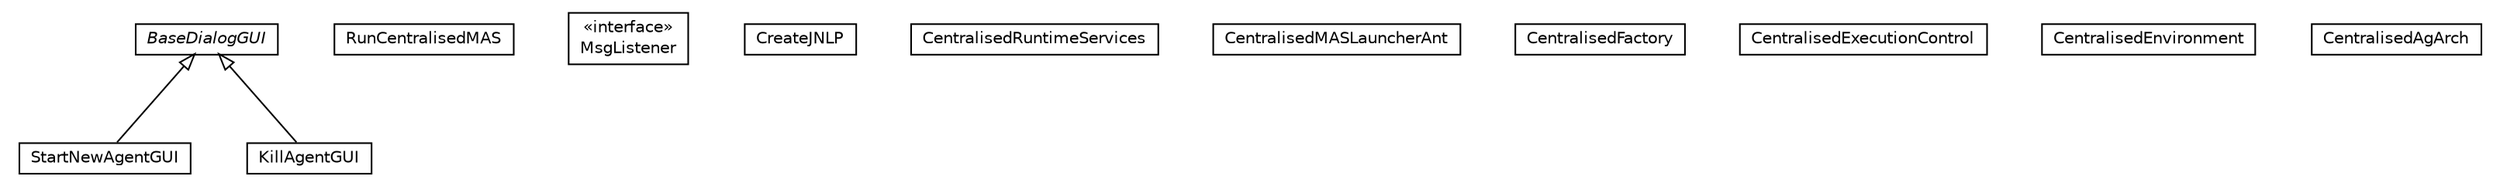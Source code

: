 #!/usr/local/bin/dot
#
# Class diagram 
# Generated by UMLGraph version R5_6_6-1-g9240c4 (http://www.umlgraph.org/)
#

digraph G {
	edge [fontname="Helvetica",fontsize=10,labelfontname="Helvetica",labelfontsize=10];
	node [fontname="Helvetica",fontsize=10,shape=plaintext];
	nodesep=0.25;
	ranksep=0.5;
	// jason.infra.centralised.StartNewAgentGUI
	c3172 [label=<<table title="jason.infra.centralised.StartNewAgentGUI" border="0" cellborder="1" cellspacing="0" cellpadding="2" port="p" href="./StartNewAgentGUI.html">
		<tr><td><table border="0" cellspacing="0" cellpadding="1">
<tr><td align="center" balign="center"> StartNewAgentGUI </td></tr>
		</table></td></tr>
		</table>>, URL="./StartNewAgentGUI.html", fontname="Helvetica", fontcolor="black", fontsize=10.0];
	// jason.infra.centralised.RunCentralisedMAS
	c3173 [label=<<table title="jason.infra.centralised.RunCentralisedMAS" border="0" cellborder="1" cellspacing="0" cellpadding="2" port="p" href="./RunCentralisedMAS.html">
		<tr><td><table border="0" cellspacing="0" cellpadding="1">
<tr><td align="center" balign="center"> RunCentralisedMAS </td></tr>
		</table></td></tr>
		</table>>, URL="./RunCentralisedMAS.html", fontname="Helvetica", fontcolor="black", fontsize=10.0];
	// jason.infra.centralised.MsgListener
	c3174 [label=<<table title="jason.infra.centralised.MsgListener" border="0" cellborder="1" cellspacing="0" cellpadding="2" port="p" href="./MsgListener.html">
		<tr><td><table border="0" cellspacing="0" cellpadding="1">
<tr><td align="center" balign="center"> &#171;interface&#187; </td></tr>
<tr><td align="center" balign="center"> MsgListener </td></tr>
		</table></td></tr>
		</table>>, URL="./MsgListener.html", fontname="Helvetica", fontcolor="black", fontsize=10.0];
	// jason.infra.centralised.KillAgentGUI
	c3175 [label=<<table title="jason.infra.centralised.KillAgentGUI" border="0" cellborder="1" cellspacing="0" cellpadding="2" port="p" href="./KillAgentGUI.html">
		<tr><td><table border="0" cellspacing="0" cellpadding="1">
<tr><td align="center" balign="center"> KillAgentGUI </td></tr>
		</table></td></tr>
		</table>>, URL="./KillAgentGUI.html", fontname="Helvetica", fontcolor="black", fontsize=10.0];
	// jason.infra.centralised.CreateJNLP
	c3176 [label=<<table title="jason.infra.centralised.CreateJNLP" border="0" cellborder="1" cellspacing="0" cellpadding="2" port="p" href="./CreateJNLP.html">
		<tr><td><table border="0" cellspacing="0" cellpadding="1">
<tr><td align="center" balign="center"> CreateJNLP </td></tr>
		</table></td></tr>
		</table>>, URL="./CreateJNLP.html", fontname="Helvetica", fontcolor="black", fontsize=10.0];
	// jason.infra.centralised.CentralisedRuntimeServices
	c3177 [label=<<table title="jason.infra.centralised.CentralisedRuntimeServices" border="0" cellborder="1" cellspacing="0" cellpadding="2" port="p" href="./CentralisedRuntimeServices.html">
		<tr><td><table border="0" cellspacing="0" cellpadding="1">
<tr><td align="center" balign="center"> CentralisedRuntimeServices </td></tr>
		</table></td></tr>
		</table>>, URL="./CentralisedRuntimeServices.html", fontname="Helvetica", fontcolor="black", fontsize=10.0];
	// jason.infra.centralised.CentralisedMASLauncherAnt
	c3178 [label=<<table title="jason.infra.centralised.CentralisedMASLauncherAnt" border="0" cellborder="1" cellspacing="0" cellpadding="2" port="p" href="./CentralisedMASLauncherAnt.html">
		<tr><td><table border="0" cellspacing="0" cellpadding="1">
<tr><td align="center" balign="center"> CentralisedMASLauncherAnt </td></tr>
		</table></td></tr>
		</table>>, URL="./CentralisedMASLauncherAnt.html", fontname="Helvetica", fontcolor="black", fontsize=10.0];
	// jason.infra.centralised.CentralisedFactory
	c3179 [label=<<table title="jason.infra.centralised.CentralisedFactory" border="0" cellborder="1" cellspacing="0" cellpadding="2" port="p" href="./CentralisedFactory.html">
		<tr><td><table border="0" cellspacing="0" cellpadding="1">
<tr><td align="center" balign="center"> CentralisedFactory </td></tr>
		</table></td></tr>
		</table>>, URL="./CentralisedFactory.html", fontname="Helvetica", fontcolor="black", fontsize=10.0];
	// jason.infra.centralised.CentralisedExecutionControl
	c3180 [label=<<table title="jason.infra.centralised.CentralisedExecutionControl" border="0" cellborder="1" cellspacing="0" cellpadding="2" port="p" href="./CentralisedExecutionControl.html">
		<tr><td><table border="0" cellspacing="0" cellpadding="1">
<tr><td align="center" balign="center"> CentralisedExecutionControl </td></tr>
		</table></td></tr>
		</table>>, URL="./CentralisedExecutionControl.html", fontname="Helvetica", fontcolor="black", fontsize=10.0];
	// jason.infra.centralised.CentralisedEnvironment
	c3181 [label=<<table title="jason.infra.centralised.CentralisedEnvironment" border="0" cellborder="1" cellspacing="0" cellpadding="2" port="p" href="./CentralisedEnvironment.html">
		<tr><td><table border="0" cellspacing="0" cellpadding="1">
<tr><td align="center" balign="center"> CentralisedEnvironment </td></tr>
		</table></td></tr>
		</table>>, URL="./CentralisedEnvironment.html", fontname="Helvetica", fontcolor="black", fontsize=10.0];
	// jason.infra.centralised.CentralisedAgArch
	c3182 [label=<<table title="jason.infra.centralised.CentralisedAgArch" border="0" cellborder="1" cellspacing="0" cellpadding="2" port="p" href="./CentralisedAgArch.html">
		<tr><td><table border="0" cellspacing="0" cellpadding="1">
<tr><td align="center" balign="center"> CentralisedAgArch </td></tr>
		</table></td></tr>
		</table>>, URL="./CentralisedAgArch.html", fontname="Helvetica", fontcolor="black", fontsize=10.0];
	// jason.infra.centralised.BaseDialogGUI
	c3183 [label=<<table title="jason.infra.centralised.BaseDialogGUI" border="0" cellborder="1" cellspacing="0" cellpadding="2" port="p" href="./BaseDialogGUI.html">
		<tr><td><table border="0" cellspacing="0" cellpadding="1">
<tr><td align="center" balign="center"><font face="Helvetica-Oblique"> BaseDialogGUI </font></td></tr>
		</table></td></tr>
		</table>>, URL="./BaseDialogGUI.html", fontname="Helvetica", fontcolor="black", fontsize=10.0];
	//jason.infra.centralised.StartNewAgentGUI extends jason.infra.centralised.BaseDialogGUI
	c3183:p -> c3172:p [dir=back,arrowtail=empty];
	//jason.infra.centralised.KillAgentGUI extends jason.infra.centralised.BaseDialogGUI
	c3183:p -> c3175:p [dir=back,arrowtail=empty];
}

